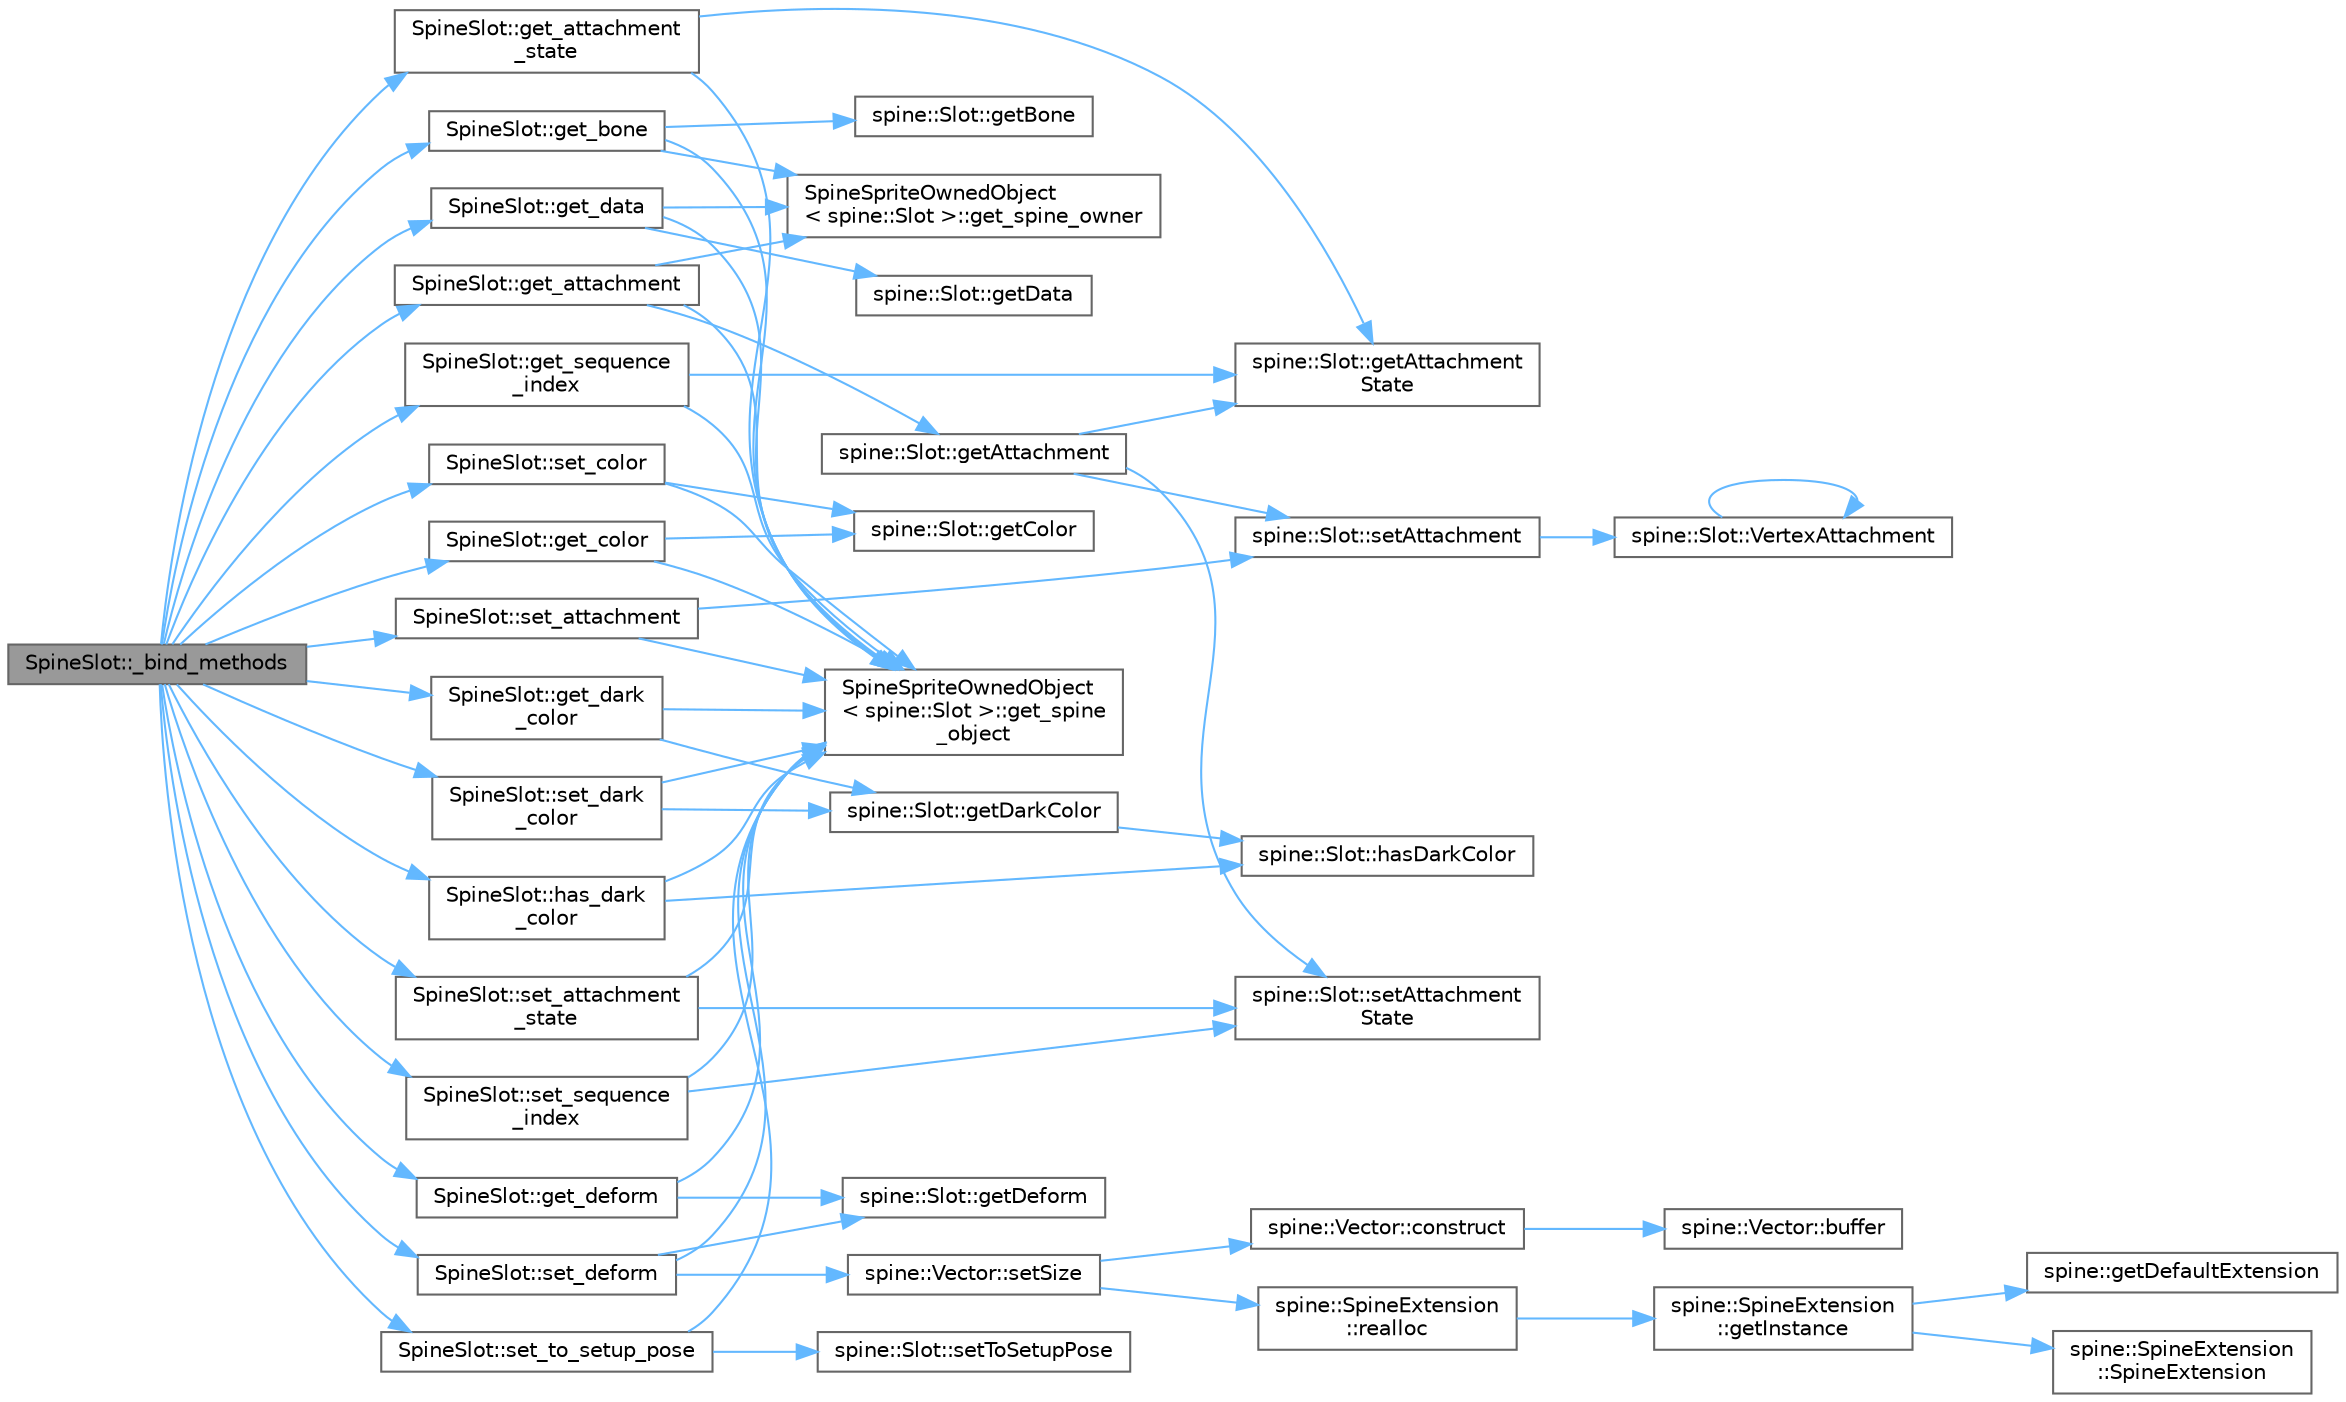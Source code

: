 digraph "SpineSlot::_bind_methods"
{
 // LATEX_PDF_SIZE
  bgcolor="transparent";
  edge [fontname=Helvetica,fontsize=10,labelfontname=Helvetica,labelfontsize=10];
  node [fontname=Helvetica,fontsize=10,shape=box,height=0.2,width=0.4];
  rankdir="LR";
  Node1 [id="Node000001",label="SpineSlot::_bind_methods",height=0.2,width=0.4,color="gray40", fillcolor="grey60", style="filled", fontcolor="black",tooltip=" "];
  Node1 -> Node2 [id="edge65_Node000001_Node000002",color="steelblue1",style="solid",tooltip=" "];
  Node2 [id="Node000002",label="SpineSlot::get_attachment",height=0.2,width=0.4,color="grey40", fillcolor="white", style="filled",URL="$class_spine_slot.html#a372f5d8e56d110cf9be3aaf77ab078e5",tooltip=" "];
  Node2 -> Node3 [id="edge66_Node000002_Node000003",color="steelblue1",style="solid",tooltip=" "];
  Node3 [id="Node000003",label="SpineSpriteOwnedObject\l\< spine::Slot \>::get_spine\l_object",height=0.2,width=0.4,color="grey40", fillcolor="white", style="filled",URL="$class_spine_sprite_owned_object.html#aba9c7c6ef398e3803ce5e59db1a54271",tooltip=" "];
  Node2 -> Node4 [id="edge67_Node000002_Node000004",color="steelblue1",style="solid",tooltip=" "];
  Node4 [id="Node000004",label="SpineSpriteOwnedObject\l\< spine::Slot \>::get_spine_owner",height=0.2,width=0.4,color="grey40", fillcolor="white", style="filled",URL="$class_spine_sprite_owned_object.html#ab493e6a079f220f59036f6ebb5fe559d",tooltip=" "];
  Node2 -> Node5 [id="edge68_Node000002_Node000005",color="steelblue1",style="solid",tooltip=" "];
  Node5 [id="Node000005",label="spine::Slot::getAttachment",height=0.2,width=0.4,color="grey40", fillcolor="white", style="filled",URL="$classspine_1_1_slot.html#af8f7f6c38794624b4bbcb1031d05b37b",tooltip="May be NULL."];
  Node5 -> Node6 [id="edge69_Node000005_Node000006",color="steelblue1",style="solid",tooltip=" "];
  Node6 [id="Node000006",label="spine::Slot::getAttachment\lState",height=0.2,width=0.4,color="grey40", fillcolor="white", style="filled",URL="$classspine_1_1_slot.html#af63d2293b5f0c9769d3589a7736c55a6",tooltip=" "];
  Node5 -> Node7 [id="edge70_Node000005_Node000007",color="steelblue1",style="solid",tooltip=" "];
  Node7 [id="Node000007",label="spine::Slot::setAttachment",height=0.2,width=0.4,color="grey40", fillcolor="white", style="filled",URL="$classspine_1_1_slot.html#ad9359f3f2289ed3c013215c40b180c58",tooltip=" "];
  Node7 -> Node8 [id="edge71_Node000007_Node000008",color="steelblue1",style="solid",tooltip=" "];
  Node8 [id="Node000008",label="spine::Slot::VertexAttachment",height=0.2,width=0.4,color="grey40", fillcolor="white", style="filled",URL="$classspine_1_1_slot.html#a4eec6d564571199bb94093daf4fa675c",tooltip=" "];
  Node8 -> Node8 [id="edge72_Node000008_Node000008",color="steelblue1",style="solid",tooltip=" "];
  Node5 -> Node9 [id="edge73_Node000005_Node000009",color="steelblue1",style="solid",tooltip=" "];
  Node9 [id="Node000009",label="spine::Slot::setAttachment\lState",height=0.2,width=0.4,color="grey40", fillcolor="white", style="filled",URL="$classspine_1_1_slot.html#ab108772a947f2283bdd50c493beeeb39",tooltip=" "];
  Node1 -> Node10 [id="edge74_Node000001_Node000010",color="steelblue1",style="solid",tooltip=" "];
  Node10 [id="Node000010",label="SpineSlot::get_attachment\l_state",height=0.2,width=0.4,color="grey40", fillcolor="white", style="filled",URL="$class_spine_slot.html#ac522749e9067a155dc7cb5c5f72793e2",tooltip=" "];
  Node10 -> Node3 [id="edge75_Node000010_Node000003",color="steelblue1",style="solid",tooltip=" "];
  Node10 -> Node6 [id="edge76_Node000010_Node000006",color="steelblue1",style="solid",tooltip=" "];
  Node1 -> Node11 [id="edge77_Node000001_Node000011",color="steelblue1",style="solid",tooltip=" "];
  Node11 [id="Node000011",label="SpineSlot::get_bone",height=0.2,width=0.4,color="grey40", fillcolor="white", style="filled",URL="$class_spine_slot.html#a6826c12fa1e7de9e76f5f86f89ce7702",tooltip=" "];
  Node11 -> Node3 [id="edge78_Node000011_Node000003",color="steelblue1",style="solid",tooltip=" "];
  Node11 -> Node4 [id="edge79_Node000011_Node000004",color="steelblue1",style="solid",tooltip=" "];
  Node11 -> Node12 [id="edge80_Node000011_Node000012",color="steelblue1",style="solid",tooltip=" "];
  Node12 [id="Node000012",label="spine::Slot::getBone",height=0.2,width=0.4,color="grey40", fillcolor="white", style="filled",URL="$classspine_1_1_slot.html#a70e34507eb281998a242b6466b8465b6",tooltip=" "];
  Node1 -> Node13 [id="edge81_Node000001_Node000013",color="steelblue1",style="solid",tooltip=" "];
  Node13 [id="Node000013",label="SpineSlot::get_color",height=0.2,width=0.4,color="grey40", fillcolor="white", style="filled",URL="$class_spine_slot.html#a810421da9eb2f356d06454c548f745dd",tooltip=" "];
  Node13 -> Node3 [id="edge82_Node000013_Node000003",color="steelblue1",style="solid",tooltip=" "];
  Node13 -> Node14 [id="edge83_Node000013_Node000014",color="steelblue1",style="solid",tooltip=" "];
  Node14 [id="Node000014",label="spine::Slot::getColor",height=0.2,width=0.4,color="grey40", fillcolor="white", style="filled",URL="$classspine_1_1_slot.html#a46318ae842c4846d16ae33d16b1916dc",tooltip=" "];
  Node1 -> Node15 [id="edge84_Node000001_Node000015",color="steelblue1",style="solid",tooltip=" "];
  Node15 [id="Node000015",label="SpineSlot::get_dark\l_color",height=0.2,width=0.4,color="grey40", fillcolor="white", style="filled",URL="$class_spine_slot.html#a202ed6aa811e6cbefd75741e022f424a",tooltip=" "];
  Node15 -> Node3 [id="edge85_Node000015_Node000003",color="steelblue1",style="solid",tooltip=" "];
  Node15 -> Node16 [id="edge86_Node000015_Node000016",color="steelblue1",style="solid",tooltip=" "];
  Node16 [id="Node000016",label="spine::Slot::getDarkColor",height=0.2,width=0.4,color="grey40", fillcolor="white", style="filled",URL="$classspine_1_1_slot.html#aa42c52420f332b1027b37016b13d3457",tooltip=" "];
  Node16 -> Node17 [id="edge87_Node000016_Node000017",color="steelblue1",style="solid",tooltip=" "];
  Node17 [id="Node000017",label="spine::Slot::hasDarkColor",height=0.2,width=0.4,color="grey40", fillcolor="white", style="filled",URL="$classspine_1_1_slot.html#aaf24b2b20880efd58f1154860e0d8050",tooltip=" "];
  Node1 -> Node18 [id="edge88_Node000001_Node000018",color="steelblue1",style="solid",tooltip=" "];
  Node18 [id="Node000018",label="SpineSlot::get_data",height=0.2,width=0.4,color="grey40", fillcolor="white", style="filled",URL="$class_spine_slot.html#ae169792226c2ae410f0b2b2c1d3d5775",tooltip=" "];
  Node18 -> Node3 [id="edge89_Node000018_Node000003",color="steelblue1",style="solid",tooltip=" "];
  Node18 -> Node4 [id="edge90_Node000018_Node000004",color="steelblue1",style="solid",tooltip=" "];
  Node18 -> Node19 [id="edge91_Node000018_Node000019",color="steelblue1",style="solid",tooltip=" "];
  Node19 [id="Node000019",label="spine::Slot::getData",height=0.2,width=0.4,color="grey40", fillcolor="white", style="filled",URL="$classspine_1_1_slot.html#aa40b9c57e081fa331da138ce469ec8a4",tooltip=" "];
  Node1 -> Node20 [id="edge92_Node000001_Node000020",color="steelblue1",style="solid",tooltip=" "];
  Node20 [id="Node000020",label="SpineSlot::get_deform",height=0.2,width=0.4,color="grey40", fillcolor="white", style="filled",URL="$class_spine_slot.html#ad50d1aa1ed3fbc387d1f8f8ac5124bb2",tooltip=" "];
  Node20 -> Node3 [id="edge93_Node000020_Node000003",color="steelblue1",style="solid",tooltip=" "];
  Node20 -> Node21 [id="edge94_Node000020_Node000021",color="steelblue1",style="solid",tooltip=" "];
  Node21 [id="Node000021",label="spine::Slot::getDeform",height=0.2,width=0.4,color="grey40", fillcolor="white", style="filled",URL="$classspine_1_1_slot.html#a8b2f938aecf6244f41f8981f5c03ce20",tooltip=" "];
  Node1 -> Node22 [id="edge95_Node000001_Node000022",color="steelblue1",style="solid",tooltip=" "];
  Node22 [id="Node000022",label="SpineSlot::get_sequence\l_index",height=0.2,width=0.4,color="grey40", fillcolor="white", style="filled",URL="$class_spine_slot.html#a62e780304e0678377ceba3e84b3f254a",tooltip=" "];
  Node22 -> Node3 [id="edge96_Node000022_Node000003",color="steelblue1",style="solid",tooltip=" "];
  Node22 -> Node6 [id="edge97_Node000022_Node000006",color="steelblue1",style="solid",tooltip=" "];
  Node1 -> Node23 [id="edge98_Node000001_Node000023",color="steelblue1",style="solid",tooltip=" "];
  Node23 [id="Node000023",label="SpineSlot::has_dark\l_color",height=0.2,width=0.4,color="grey40", fillcolor="white", style="filled",URL="$class_spine_slot.html#ae8bab4bc6cae987c6a3544bbd50ef324",tooltip=" "];
  Node23 -> Node3 [id="edge99_Node000023_Node000003",color="steelblue1",style="solid",tooltip=" "];
  Node23 -> Node17 [id="edge100_Node000023_Node000017",color="steelblue1",style="solid",tooltip=" "];
  Node1 -> Node24 [id="edge101_Node000001_Node000024",color="steelblue1",style="solid",tooltip=" "];
  Node24 [id="Node000024",label="SpineSlot::set_attachment",height=0.2,width=0.4,color="grey40", fillcolor="white", style="filled",URL="$class_spine_slot.html#a32cb32b4fbbbc1e47ee852ea08dfff91",tooltip=" "];
  Node24 -> Node3 [id="edge102_Node000024_Node000003",color="steelblue1",style="solid",tooltip=" "];
  Node24 -> Node7 [id="edge103_Node000024_Node000007",color="steelblue1",style="solid",tooltip=" "];
  Node1 -> Node25 [id="edge104_Node000001_Node000025",color="steelblue1",style="solid",tooltip=" "];
  Node25 [id="Node000025",label="SpineSlot::set_attachment\l_state",height=0.2,width=0.4,color="grey40", fillcolor="white", style="filled",URL="$class_spine_slot.html#a5d14643a5a622447922a10a48126247e",tooltip=" "];
  Node25 -> Node3 [id="edge105_Node000025_Node000003",color="steelblue1",style="solid",tooltip=" "];
  Node25 -> Node9 [id="edge106_Node000025_Node000009",color="steelblue1",style="solid",tooltip=" "];
  Node1 -> Node26 [id="edge107_Node000001_Node000026",color="steelblue1",style="solid",tooltip=" "];
  Node26 [id="Node000026",label="SpineSlot::set_color",height=0.2,width=0.4,color="grey40", fillcolor="white", style="filled",URL="$class_spine_slot.html#a5743951bb5e86f98984714d6630e7622",tooltip=" "];
  Node26 -> Node3 [id="edge108_Node000026_Node000003",color="steelblue1",style="solid",tooltip=" "];
  Node26 -> Node14 [id="edge109_Node000026_Node000014",color="steelblue1",style="solid",tooltip=" "];
  Node1 -> Node27 [id="edge110_Node000001_Node000027",color="steelblue1",style="solid",tooltip=" "];
  Node27 [id="Node000027",label="SpineSlot::set_dark\l_color",height=0.2,width=0.4,color="grey40", fillcolor="white", style="filled",URL="$class_spine_slot.html#a0aa8729be00de20a871d721fe882623f",tooltip=" "];
  Node27 -> Node3 [id="edge111_Node000027_Node000003",color="steelblue1",style="solid",tooltip=" "];
  Node27 -> Node16 [id="edge112_Node000027_Node000016",color="steelblue1",style="solid",tooltip=" "];
  Node1 -> Node28 [id="edge113_Node000001_Node000028",color="steelblue1",style="solid",tooltip=" "];
  Node28 [id="Node000028",label="SpineSlot::set_deform",height=0.2,width=0.4,color="grey40", fillcolor="white", style="filled",URL="$class_spine_slot.html#a80615865065dd025935394bc4cb68429",tooltip=" "];
  Node28 -> Node3 [id="edge114_Node000028_Node000003",color="steelblue1",style="solid",tooltip=" "];
  Node28 -> Node21 [id="edge115_Node000028_Node000021",color="steelblue1",style="solid",tooltip=" "];
  Node28 -> Node29 [id="edge116_Node000028_Node000029",color="steelblue1",style="solid",tooltip=" "];
  Node29 [id="Node000029",label="spine::Vector::setSize",height=0.2,width=0.4,color="grey40", fillcolor="white", style="filled",URL="$classspine_1_1_vector.html#afc7cd327140907874b8c8b4a7bca689e",tooltip=" "];
  Node29 -> Node30 [id="edge117_Node000029_Node000030",color="steelblue1",style="solid",tooltip=" "];
  Node30 [id="Node000030",label="spine::Vector::construct",height=0.2,width=0.4,color="grey40", fillcolor="white", style="filled",URL="$classspine_1_1_vector.html#abfde582e65af47f6402e4bbdbd8a342c",tooltip=" "];
  Node30 -> Node31 [id="edge118_Node000030_Node000031",color="steelblue1",style="solid",tooltip=" "];
  Node31 [id="Node000031",label="spine::Vector::buffer",height=0.2,width=0.4,color="grey40", fillcolor="white", style="filled",URL="$classspine_1_1_vector.html#a51e5c426b03098af297e10efdaf52e22",tooltip=" "];
  Node29 -> Node32 [id="edge119_Node000029_Node000032",color="steelblue1",style="solid",tooltip=" "];
  Node32 [id="Node000032",label="spine::SpineExtension\l::realloc",height=0.2,width=0.4,color="grey40", fillcolor="white", style="filled",URL="$classspine_1_1_spine_extension.html#a7193fd3fa608111c02d744b46281cfed",tooltip=" "];
  Node32 -> Node33 [id="edge120_Node000032_Node000033",color="steelblue1",style="solid",tooltip=" "];
  Node33 [id="Node000033",label="spine::SpineExtension\l::getInstance",height=0.2,width=0.4,color="grey40", fillcolor="white", style="filled",URL="$classspine_1_1_spine_extension.html#ab60f2a37a933de36919feea9a33de55b",tooltip=" "];
  Node33 -> Node34 [id="edge121_Node000033_Node000034",color="steelblue1",style="solid",tooltip=" "];
  Node34 [id="Node000034",label="spine::getDefaultExtension",height=0.2,width=0.4,color="grey40", fillcolor="white", style="filled",URL="$namespacespine.html#a24f615f096f30200fe83c7a9cc811f75",tooltip=" "];
  Node33 -> Node35 [id="edge122_Node000033_Node000035",color="steelblue1",style="solid",tooltip=" "];
  Node35 [id="Node000035",label="spine::SpineExtension\l::SpineExtension",height=0.2,width=0.4,color="grey40", fillcolor="white", style="filled",URL="$classspine_1_1_spine_extension.html#ae8793479e170e386fa72946ca48758ab",tooltip=" "];
  Node1 -> Node36 [id="edge123_Node000001_Node000036",color="steelblue1",style="solid",tooltip=" "];
  Node36 [id="Node000036",label="SpineSlot::set_sequence\l_index",height=0.2,width=0.4,color="grey40", fillcolor="white", style="filled",URL="$class_spine_slot.html#a7310d3d67d6d059c3a6a44903580ce51",tooltip=" "];
  Node36 -> Node3 [id="edge124_Node000036_Node000003",color="steelblue1",style="solid",tooltip=" "];
  Node36 -> Node9 [id="edge125_Node000036_Node000009",color="steelblue1",style="solid",tooltip=" "];
  Node1 -> Node37 [id="edge126_Node000001_Node000037",color="steelblue1",style="solid",tooltip=" "];
  Node37 [id="Node000037",label="SpineSlot::set_to_setup_pose",height=0.2,width=0.4,color="grey40", fillcolor="white", style="filled",URL="$class_spine_slot.html#a10a6c4b048310ee70317ceb1200b81e0",tooltip=" "];
  Node37 -> Node3 [id="edge127_Node000037_Node000003",color="steelblue1",style="solid",tooltip=" "];
  Node37 -> Node38 [id="edge128_Node000037_Node000038",color="steelblue1",style="solid",tooltip=" "];
  Node38 [id="Node000038",label="spine::Slot::setToSetupPose",height=0.2,width=0.4,color="grey40", fillcolor="white", style="filled",URL="$classspine_1_1_slot.html#af65f7f1959e09f2641183644b581db36",tooltip=" "];
}
